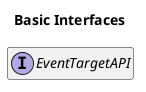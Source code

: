 @startuml index
    hide members

    title Basic Interfaces
    
    interface "EventTargetAPI" as EventTargetAPI [[./../EventTargetAPI/Types.svg]]
@enduml